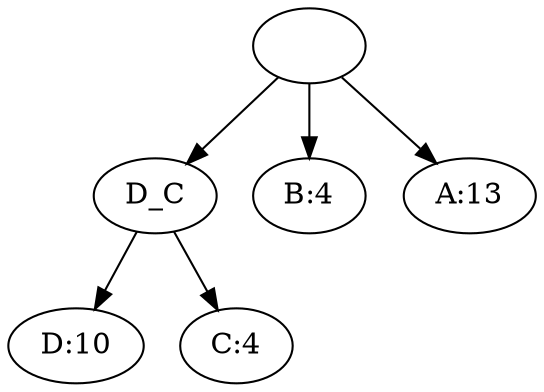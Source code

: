 /* convert newick data to dot graph

bison -d newick.y
	flex newick.l
	gcc -Wall -O3 newick.tab.c lex.yy.c
	echo "((D:10,C:4)D_C,B:4,A:13);" | ./a.out

%{
#include "newick.tab.h"

static size_t string_length=0;
void* saferealloc(void *ptr, size_t size)
        {
        char* p= realloc(ptr,sizeof(char)*(size));
        if(p==NULL)
                {
                fprintf(stderr,"out of memory");
                exit(EXIT_FAILURE);
                }
        return p;
        }
static char* copy(const char* s,size_t length)
        {
        char* p= saferealloc(NULL,sizeof(char)*(length+1));
        strncpy(p,s,length);
        p[length]=0;
        return p;
        }

static char* append(size_t* len,const char* s2,size_t len2)
        {
        yylval.s= saferealloc( yylval.s,sizeof(char)*(*len+len2+1));
        strncpy(&yylval.s[*len],s2,len2);
        yylval.s[*len+len2]=0;
        *len+=len2;
        return yylval.s;
        }

%}

%s apos
%s quot

%%
<quot>{
\\"    append(&string_length,"\"",1);
\'      append(&string_length,"\'",1);
\"      {BEGIN(INITIAL);return STRING;}
}

<apos>{
\\'    append(&string_length,"\'",1);
\"      append(&string_length,"\"",1);
\'      {BEGIN(INITIAL);return STRING;}
}

<apos,quot>{
\n     append(&string_length,"\n",1);
\t     append(&string_length,"\t",1);
\\    append(&string_length,"\",1);
([^\"\'\]|\n)+ append(&string_length,yytext,yyleng);
        }

\:      return COLON;
\;      return SEMICOLON;
\)      return CPAR;
\(      return OPAR;
\,      return COMMA;
\"      {string_length=0;BEGIN(quot); }
\'      {string_length=0;BEGIN(apos); }
[a-zA-Z_][a-zA-Z_0-9]* {yylval.s=copy(yytext,yyleng); return STRING;}
[\+|\-]?[0-9]+  {yylval.d=copy(yytext,yyleng); return NUMBER;}
[\+|\-]?[0-9]+\.[0-9]+([e|E][0-9]+)? {yylval.d=copy(yytext,yyleng); return NUMBER;}
[ \t\n\r]       ;
.       {fprintf(stderr,"Syntax error (%c)\n",yytext[0]);exit(EXIT_FAILURE);}
%%
%{
#include <stdio.h>
#include <stdlib.h>
#include <errno.h>
#include <string.h>
extern int yylex();
extern FILE* yyin;

extern void* saferealloc(void *ptr, size_t size);
int yywrap() { return 1;}
void yyerror(const char* s) {fprintf(stderr,"Error:\"%s\".\n",s);}


struct tree_t
        {
        int id;
        char* label;
        char* length;
        struct tree_t* child;
        struct tree_t* next;
        };

typedef struct tree_t Tree;


static int id_generator=0;
static Tree* newTree()
        {
        Tree* t=saferealloc(0,sizeof(Tree));
        memset(t,0,sizeof(Tree));
        t->id=(++id_generator);
        return t;
        }
static void freeTree(Tree* t)
        {
        if(t==NULL) return;
        free(t->label);
        free(t->length);
        freeTree(t->child);
        freeTree(t->next);
        free(t);
        }

static void escape(FILE* out,const char* s)
        {

        if(s==NULL) { fputs("null",out); return;}
        while(*s!=0)
                {
                switch(*s)
                        {
                        case '\'': fputs("\\'",out); break;
                        case '\"': fputs("\\"",out); break;
                        case '\': fputs("\\",out); break;
                        case '\n': fputs("\n",out); break;
                        case '\r': fputs("\r",out); break;
                        case '\t': fputs("\t",out); break;
                        default : fputc(*s,out); break;
                        }
                ++s;
                }
        }
static void num(FILE* out,const char* d)
        {
        if(d==NULL) { fputs("null",out);; return;}
        fputs(d,out);
        }

static void printTree(FILE* out,const Tree* t)
        {
        fprintf(out,"id%d[label=\"",t->id);
        if(t->label!=NULL) escape(out,t->label);
        if(t->length!=NULL) {if(t->label!=NULL) fputc(':',out);escape(out,t->length);}
        fputs("\"];\n",out);

        if(t->child!=0)
                {
                const Tree* c=t->child;

                while(c!=NULL)
                        {
                        printTree(out,c);
                        fprintf(out,"id%d ->  id%d\n",t->id,c->id);
                        c=c->next;
                        }
                }
        }

%}


%union  {
        char* s;
        char* d;
        struct tree_t* tree;
        }

%error-verbose

%token OPAR
%token CPAR
%token COMMA
%token COLON SEMICOLON 
%token<s> STRING
%token<d> NUMBER
%type<s> label optional_label
%type<d> number optional_length
%type<tree> subtree descendant_list_item descendant_list
%start input
%%

input: descendant_list optional_label optional_length SEMICOLON
        {
        Tree* tree=newTree();
        //tree->type=ROOT;
        tree->child=$1;
        tree->label=$2;
        tree->length=$3;
        fputs("digraph G {\n",stdout);
        printTree(stdout,tree);
        freeTree(tree);
        fputs("}\n",stdout);
        };

descendant_list: OPAR  descendant_list_item CPAR
        {
        $$=$2;
        };

descendant_list_item: subtree
                {
                $$=$1;
                }
        |descendant_list_item COMMA subtree
                {
                Tree* last=$1;
                $$=$1;
                while(last->next!=NULL)
                        {
                        last=last->next;
                        }
                last->next=$3;
                }
        ;

subtree : descendant_list optional_label optional_length
                {
                $$=newTree();
                $$->child=$1;
                $$->label=$2;
                $$->length=$3;
                }
         | label optional_length
                {
                $$=newTree();
                $$->label=$1;
                $$->length=$2;
                }
         ;
 
optional_label:  { $$=NULL;} | label  { $$=$1;};
optional_length:  { $$=NULL;} | COLON number { $$=$2;};
label: STRING { $$=$1;};
number: NUMBER { $$=$1;};



%%

int main(int argc,char** argv)
        {
        yyin=stdin;
        yyparse();
        return EXIT_SUCCESS;
        }

example input:
((D:10,C:4)D_C,B:4,A:13);
*/

digraph G {
id6[label=""];
id3[label="D_C"];
id1[label="D:10"];
id3 ->  id1
id2[label="C:4"];
id3 ->  id2
id6 ->  id3
id4[label="B:4"];
id6 ->  id4
id5[label="A:13"];
id6 ->  id5
}

